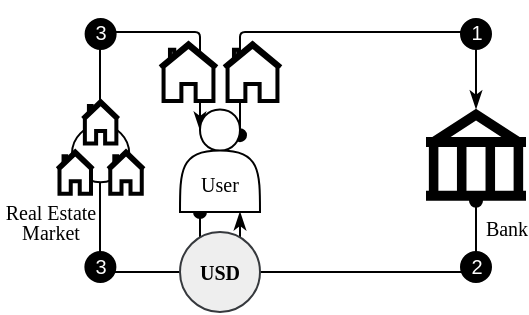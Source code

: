 <mxfile version="24.7.17">
  <diagram id="GUxEJdWFkQ5Y1Z3yI3_n" name="dex_agg_chain">
    <mxGraphModel dx="662" dy="441" grid="1" gridSize="10" guides="1" tooltips="1" connect="1" arrows="1" fold="1" page="1" pageScale="1" pageWidth="280" pageHeight="150" math="1" shadow="0">
      <root>
        <mxCell id="0" />
        <mxCell id="1" parent="0" />
        <mxCell id="KAM6tXVUPyQemzaOSMBD-19" style="edgeStyle=orthogonalEdgeStyle;rounded=1;orthogonalLoop=1;jettySize=auto;html=1;exitX=0.75;exitY=0.25;exitDx=0;exitDy=0;entryX=0.5;entryY=0;entryDx=0;entryDy=0;entryPerimeter=0;endArrow=classicThin;endFill=1;arcSize=5;fillColor=#d80073;strokeColor=#000000;exitPerimeter=0;startArrow=oval;startFill=1;" parent="1" source="nBqxjyZSAqmiugvEhESZ-1" target="YP0olthrGreJ2NC8cAtz-1" edge="1">
          <mxGeometry relative="1" as="geometry">
            <Array as="points">
              <mxPoint x="-160" y="10" />
              <mxPoint x="-42" y="10" />
            </Array>
            <mxPoint x="-42" y="54.38" as="targetPoint" />
          </mxGeometry>
        </mxCell>
        <mxCell id="KAM6tXVUPyQemzaOSMBD-17" style="edgeStyle=orthogonalEdgeStyle;rounded=1;orthogonalLoop=1;jettySize=auto;html=1;exitX=0.25;exitY=1;exitDx=0;exitDy=0;entryX=0.25;entryY=0.2;entryDx=0;entryDy=0;entryPerimeter=0;endArrow=classicThin;endFill=1;arcSize=5;strokeColor=#000000;startArrow=oval;startFill=1;" parent="1" source="nBqxjyZSAqmiugvEhESZ-1" target="nBqxjyZSAqmiugvEhESZ-1" edge="1">
          <mxGeometry relative="1" as="geometry">
            <Array as="points">
              <mxPoint x="-180" y="130" />
              <mxPoint x="-230" y="130" />
              <mxPoint x="-230" y="10" />
              <mxPoint x="-180" y="10" />
            </Array>
          </mxGeometry>
        </mxCell>
        <mxCell id="nBqxjyZSAqmiugvEhESZ-1" value="&lt;font style=&quot;font-size: 10px;&quot;&gt;&lt;br&gt;&lt;font style=&quot;font-size: 10px;&quot;&gt;&lt;br&gt;User&lt;/font&gt;&lt;/font&gt;" style="shape=actor;whiteSpace=wrap;html=1;fontSize=10;fontFamily=Times New Roman;verticalAlign=middle;" parent="1" vertex="1">
          <mxGeometry x="-190" y="48.75" width="40" height="51.25" as="geometry" />
        </mxCell>
        <mxCell id="KAM6tXVUPyQemzaOSMBD-14" style="edgeStyle=orthogonalEdgeStyle;rounded=1;orthogonalLoop=1;jettySize=auto;html=1;exitX=0.5;exitY=1;exitDx=0;exitDy=0;exitPerimeter=0;entryX=0.75;entryY=1;entryDx=0;entryDy=0;endArrow=classicThin;endFill=1;arcSize=5;fillColor=#1ba1e2;strokeColor=#000000;startArrow=oval;startFill=1;" parent="1" target="nBqxjyZSAqmiugvEhESZ-1" edge="1">
          <mxGeometry relative="1" as="geometry">
            <Array as="points">
              <mxPoint x="-42" y="130" />
              <mxPoint x="-160" y="130" />
            </Array>
            <mxPoint x="-42" y="94.38" as="sourcePoint" />
          </mxGeometry>
        </mxCell>
        <mxCell id="pSTLvtJ6N-k_h_3kzANq-1" value="&lt;b style=&quot;font-size: 10px;&quot;&gt;USD&lt;/b&gt;" style="ellipse;whiteSpace=wrap;html=1;aspect=fixed;labelBackgroundColor=none;labelBorderColor=none;fillColor=#eeeeee;strokeColor=#36393d;fontSize=10;fontFamily=Times New Roman;" parent="1" vertex="1">
          <mxGeometry x="-190" y="110" width="40" height="40" as="geometry" />
        </mxCell>
        <mxCell id="tQlDpdfI8tNapmZSiwGD-6" value="" style="html=1;verticalLabelPosition=bottom;align=center;labelBackgroundColor=#ffffff;verticalAlign=top;strokeWidth=2;strokeColor=#000000;shadow=0;dashed=0;shape=mxgraph.ios7.icons.home;" parent="1" vertex="1">
          <mxGeometry x="-200" y="15.5" width="28.5" height="29" as="geometry" />
        </mxCell>
        <mxCell id="tQlDpdfI8tNapmZSiwGD-15" value="" style="html=1;verticalLabelPosition=bottom;align=center;labelBackgroundColor=#ffffff;verticalAlign=top;strokeWidth=2;strokeColor=#000000;shadow=0;dashed=0;shape=mxgraph.ios7.icons.home;" parent="1" vertex="1">
          <mxGeometry x="-168" y="15.5" width="28.5" height="29" as="geometry" />
        </mxCell>
        <mxCell id="YP0olthrGreJ2NC8cAtz-1" value="&lt;font face=&quot;Times New Roman&quot; style=&quot;font-size: 10px;&quot;&gt;&amp;nbsp; &amp;nbsp; &amp;nbsp; &amp;nbsp; &amp;nbsp; &amp;nbsp; Bank&lt;/font&gt;" style="shape=mxgraph.signs.travel.bank;html=1;pointerEvents=1;fillColor=#000000;strokeColor=none;verticalLabelPosition=bottom;verticalAlign=top;align=center;" parent="1" vertex="1">
          <mxGeometry x="-67" y="48.38" width="50" height="46" as="geometry" />
        </mxCell>
        <mxCell id="YP0olthrGreJ2NC8cAtz-11" value="&lt;p style=&quot;line-height: 70%;&quot;&gt;&lt;font style=&quot;font-size: 10px;&quot;&gt;Real Estate Market&lt;/font&gt;&lt;/p&gt;" style="text;html=1;strokeColor=none;fillColor=none;align=center;verticalAlign=middle;whiteSpace=wrap;rounded=0;fontFamily=Times New Roman;" parent="1" vertex="1">
          <mxGeometry x="-280" y="99.88" width="50.69" height="10.12" as="geometry" />
        </mxCell>
        <mxCell id="sZ71CuTHEqxfST7ryQjR-1" value="" style="group" parent="1" vertex="1" connectable="0">
          <mxGeometry x="-251.38" y="44.5" width="43.38" height="46.37" as="geometry" />
        </mxCell>
        <mxCell id="YP0olthrGreJ2NC8cAtz-8" value="" style="ellipse;whiteSpace=wrap;html=1;aspect=fixed;" parent="sZ71CuTHEqxfST7ryQjR-1" vertex="1">
          <mxGeometry x="7.38" y="12" width="28.62" height="28.62" as="geometry" />
        </mxCell>
        <mxCell id="YP0olthrGreJ2NC8cAtz-6" value="" style="html=1;verticalLabelPosition=bottom;align=center;labelBackgroundColor=#ffffff;verticalAlign=top;strokeWidth=2;strokeColor=#000000;shadow=0;dashed=0;shape=mxgraph.ios7.icons.home;" parent="sZ71CuTHEqxfST7ryQjR-1" vertex="1">
          <mxGeometry y="25.12" width="18" height="21.25" as="geometry" />
        </mxCell>
        <mxCell id="YP0olthrGreJ2NC8cAtz-9" value="" style="html=1;verticalLabelPosition=bottom;align=center;labelBackgroundColor=#ffffff;verticalAlign=top;strokeWidth=2;strokeColor=#000000;shadow=0;dashed=0;shape=mxgraph.ios7.icons.home;" parent="sZ71CuTHEqxfST7ryQjR-1" vertex="1">
          <mxGeometry x="25.38" y="25.12" width="18" height="21.25" as="geometry" />
        </mxCell>
        <mxCell id="YP0olthrGreJ2NC8cAtz-10" value="" style="html=1;verticalLabelPosition=bottom;align=center;labelBackgroundColor=#ffffff;verticalAlign=top;strokeWidth=2;strokeColor=#000000;shadow=0;dashed=0;shape=mxgraph.ios7.icons.home;" parent="sZ71CuTHEqxfST7ryQjR-1" vertex="1">
          <mxGeometry x="12.69" width="18" height="21.25" as="geometry" />
        </mxCell>
        <mxCell id="u_asRpKFgOVo5Sl1Pjic-1" value="&lt;p style=&quot;line-height: 270%;&quot;&gt;&lt;font style=&quot;font-size: 10px;&quot;&gt;1&lt;/font&gt;&lt;/p&gt;" style="ellipse;whiteSpace=wrap;html=1;aspect=fixed;fontSize=7;labelBackgroundColor=none;fontColor=#FFFFFF;fillColor=#000000;align=center;" parent="1" vertex="1">
          <mxGeometry x="-49.5" y="3.5" width="15" height="15" as="geometry" />
        </mxCell>
        <mxCell id="u_asRpKFgOVo5Sl1Pjic-2" value="&lt;p style=&quot;line-height: 270%;&quot;&gt;&lt;font style=&quot;font-size: 10px;&quot;&gt;2&lt;/font&gt;&lt;/p&gt;" style="ellipse;whiteSpace=wrap;html=1;aspect=fixed;fontSize=7;labelBackgroundColor=none;fontColor=#FFFFFF;fillColor=#000000;align=center;" parent="1" vertex="1">
          <mxGeometry x="-49.5" y="120" width="15" height="15" as="geometry" />
        </mxCell>
        <mxCell id="u_asRpKFgOVo5Sl1Pjic-3" value="&lt;p style=&quot;line-height: 270%;&quot;&gt;&lt;font style=&quot;font-size: 10px;&quot;&gt;3&lt;/font&gt;&lt;/p&gt;" style="ellipse;whiteSpace=wrap;html=1;aspect=fixed;fontSize=7;labelBackgroundColor=none;fontColor=#FFFFFF;fillColor=#000000;align=center;" parent="1" vertex="1">
          <mxGeometry x="-237.31" y="120" width="15" height="15" as="geometry" />
        </mxCell>
        <mxCell id="u_asRpKFgOVo5Sl1Pjic-4" value="&lt;p style=&quot;line-height: 270%;&quot;&gt;&lt;font style=&quot;font-size: 10px;&quot;&gt;3&lt;/font&gt;&lt;/p&gt;" style="ellipse;whiteSpace=wrap;html=1;aspect=fixed;fontSize=7;labelBackgroundColor=none;fontColor=#FFFFFF;fillColor=#000000;align=center;" parent="1" vertex="1">
          <mxGeometry x="-237.19" y="3.5" width="15" height="15" as="geometry" />
        </mxCell>
      </root>
    </mxGraphModel>
  </diagram>
</mxfile>
